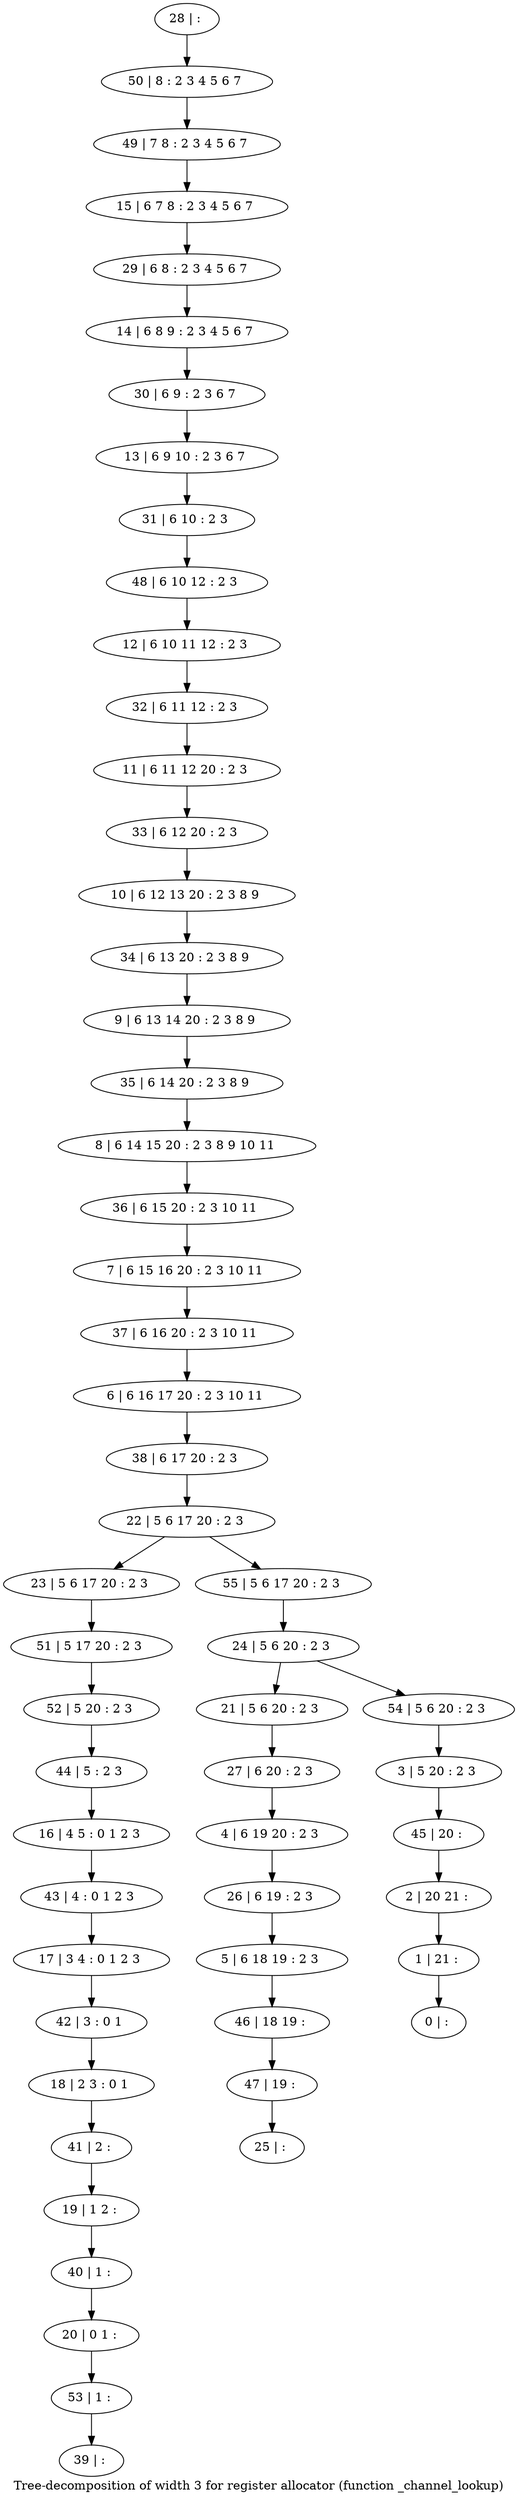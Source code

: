 digraph G {
graph [label="Tree-decomposition of width 3 for register allocator (function _channel_lookup)"]
0[label="0 | : "];
1[label="1 | 21 : "];
2[label="2 | 20 21 : "];
3[label="3 | 5 20 : 2 3 "];
4[label="4 | 6 19 20 : 2 3 "];
5[label="5 | 6 18 19 : 2 3 "];
6[label="6 | 6 16 17 20 : 2 3 10 11 "];
7[label="7 | 6 15 16 20 : 2 3 10 11 "];
8[label="8 | 6 14 15 20 : 2 3 8 9 10 11 "];
9[label="9 | 6 13 14 20 : 2 3 8 9 "];
10[label="10 | 6 12 13 20 : 2 3 8 9 "];
11[label="11 | 6 11 12 20 : 2 3 "];
12[label="12 | 6 10 11 12 : 2 3 "];
13[label="13 | 6 9 10 : 2 3 6 7 "];
14[label="14 | 6 8 9 : 2 3 4 5 6 7 "];
15[label="15 | 6 7 8 : 2 3 4 5 6 7 "];
16[label="16 | 4 5 : 0 1 2 3 "];
17[label="17 | 3 4 : 0 1 2 3 "];
18[label="18 | 2 3 : 0 1 "];
19[label="19 | 1 2 : "];
20[label="20 | 0 1 : "];
21[label="21 | 5 6 20 : 2 3 "];
22[label="22 | 5 6 17 20 : 2 3 "];
23[label="23 | 5 6 17 20 : 2 3 "];
24[label="24 | 5 6 20 : 2 3 "];
25[label="25 | : "];
26[label="26 | 6 19 : 2 3 "];
27[label="27 | 6 20 : 2 3 "];
28[label="28 | : "];
29[label="29 | 6 8 : 2 3 4 5 6 7 "];
30[label="30 | 6 9 : 2 3 6 7 "];
31[label="31 | 6 10 : 2 3 "];
32[label="32 | 6 11 12 : 2 3 "];
33[label="33 | 6 12 20 : 2 3 "];
34[label="34 | 6 13 20 : 2 3 8 9 "];
35[label="35 | 6 14 20 : 2 3 8 9 "];
36[label="36 | 6 15 20 : 2 3 10 11 "];
37[label="37 | 6 16 20 : 2 3 10 11 "];
38[label="38 | 6 17 20 : 2 3 "];
39[label="39 | : "];
40[label="40 | 1 : "];
41[label="41 | 2 : "];
42[label="42 | 3 : 0 1 "];
43[label="43 | 4 : 0 1 2 3 "];
44[label="44 | 5 : 2 3 "];
45[label="45 | 20 : "];
46[label="46 | 18 19 : "];
47[label="47 | 19 : "];
48[label="48 | 6 10 12 : 2 3 "];
49[label="49 | 7 8 : 2 3 4 5 6 7 "];
50[label="50 | 8 : 2 3 4 5 6 7 "];
51[label="51 | 5 17 20 : 2 3 "];
52[label="52 | 5 20 : 2 3 "];
53[label="53 | 1 : "];
54[label="54 | 5 6 20 : 2 3 "];
55[label="55 | 5 6 17 20 : 2 3 "];
26->5 ;
4->26 ;
27->4 ;
21->27 ;
40->20 ;
19->40 ;
41->19 ;
18->41 ;
42->18 ;
17->42 ;
43->17 ;
16->43 ;
44->16 ;
5->46 ;
47->25 ;
46->47 ;
23->51 ;
52->44 ;
51->52 ;
53->39 ;
20->53 ;
28->50 ;
50->49 ;
49->15 ;
15->29 ;
29->14 ;
14->30 ;
30->13 ;
13->31 ;
31->48 ;
48->12 ;
12->32 ;
32->11 ;
11->33 ;
33->10 ;
10->34 ;
34->9 ;
9->35 ;
35->8 ;
8->36 ;
36->7 ;
7->37 ;
37->6 ;
6->38 ;
38->22 ;
3->45 ;
45->2 ;
2->1 ;
1->0 ;
54->3 ;
55->24 ;
24->21 ;
24->54 ;
22->23 ;
22->55 ;
}
